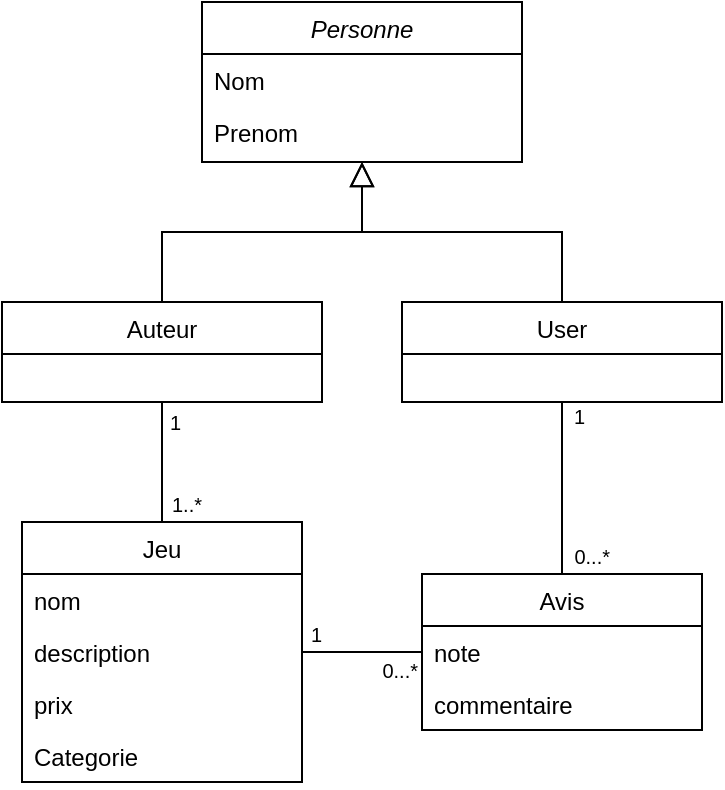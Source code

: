 <mxfile version="12.5.3" type="device"><diagram id="C5RBs43oDa-KdzZeNtuy" name="Page-1"><mxGraphModel dx="1422" dy="731" grid="1" gridSize="10" guides="1" tooltips="1" connect="1" arrows="1" fold="1" page="1" pageScale="1" pageWidth="827" pageHeight="1169" math="0" shadow="0"><root><mxCell id="WIyWlLk6GJQsqaUBKTNV-0"/><mxCell id="WIyWlLk6GJQsqaUBKTNV-1" parent="WIyWlLk6GJQsqaUBKTNV-0"/><mxCell id="zkfFHV4jXpPFQw0GAbJ--0" value="Personne" style="swimlane;fontStyle=2;align=center;verticalAlign=top;childLayout=stackLayout;horizontal=1;startSize=26;horizontalStack=0;resizeParent=1;resizeLast=0;collapsible=1;marginBottom=0;rounded=0;shadow=0;strokeWidth=1;" parent="WIyWlLk6GJQsqaUBKTNV-1" vertex="1"><mxGeometry x="333" y="10" width="160" height="80" as="geometry"><mxRectangle x="230" y="140" width="160" height="26" as="alternateBounds"/></mxGeometry></mxCell><mxCell id="zkfFHV4jXpPFQw0GAbJ--1" value="Nom" style="text;align=left;verticalAlign=top;spacingLeft=4;spacingRight=4;overflow=hidden;rotatable=0;points=[[0,0.5],[1,0.5]];portConstraint=eastwest;" parent="zkfFHV4jXpPFQw0GAbJ--0" vertex="1"><mxGeometry y="26" width="160" height="26" as="geometry"/></mxCell><mxCell id="zkfFHV4jXpPFQw0GAbJ--2" value="Prenom" style="text;align=left;verticalAlign=top;spacingLeft=4;spacingRight=4;overflow=hidden;rotatable=0;points=[[0,0.5],[1,0.5]];portConstraint=eastwest;rounded=0;shadow=0;html=0;" parent="zkfFHV4jXpPFQw0GAbJ--0" vertex="1"><mxGeometry y="52" width="160" height="26" as="geometry"/></mxCell><mxCell id="zkfFHV4jXpPFQw0GAbJ--6" value="Auteur" style="swimlane;fontStyle=0;align=center;verticalAlign=top;childLayout=stackLayout;horizontal=1;startSize=26;horizontalStack=0;resizeParent=1;resizeLast=0;collapsible=1;marginBottom=0;rounded=0;shadow=0;strokeWidth=1;" parent="WIyWlLk6GJQsqaUBKTNV-1" vertex="1"><mxGeometry x="233" y="160" width="160" height="50" as="geometry"><mxRectangle x="130" y="380" width="160" height="26" as="alternateBounds"/></mxGeometry></mxCell><mxCell id="zkfFHV4jXpPFQw0GAbJ--12" value="" style="endArrow=block;endSize=10;endFill=0;shadow=0;strokeWidth=1;rounded=0;edgeStyle=elbowEdgeStyle;elbow=vertical;" parent="WIyWlLk6GJQsqaUBKTNV-1" source="zkfFHV4jXpPFQw0GAbJ--6" target="zkfFHV4jXpPFQw0GAbJ--0" edge="1"><mxGeometry width="160" relative="1" as="geometry"><mxPoint x="313" y="93" as="sourcePoint"/><mxPoint x="313" y="93" as="targetPoint"/></mxGeometry></mxCell><mxCell id="zkfFHV4jXpPFQw0GAbJ--13" value="User&#xA;" style="swimlane;fontStyle=0;align=center;verticalAlign=top;childLayout=stackLayout;horizontal=1;startSize=26;horizontalStack=0;resizeParent=1;resizeLast=0;collapsible=1;marginBottom=0;rounded=0;shadow=0;strokeWidth=1;" parent="WIyWlLk6GJQsqaUBKTNV-1" vertex="1"><mxGeometry x="433" y="160" width="160" height="50" as="geometry"><mxRectangle x="340" y="380" width="170" height="26" as="alternateBounds"/></mxGeometry></mxCell><mxCell id="zkfFHV4jXpPFQw0GAbJ--16" value="" style="endArrow=block;endSize=10;endFill=0;shadow=0;strokeWidth=1;rounded=0;edgeStyle=elbowEdgeStyle;elbow=vertical;" parent="WIyWlLk6GJQsqaUBKTNV-1" source="zkfFHV4jXpPFQw0GAbJ--13" target="zkfFHV4jXpPFQw0GAbJ--0" edge="1"><mxGeometry width="160" relative="1" as="geometry"><mxPoint x="323" y="263" as="sourcePoint"/><mxPoint x="423" y="161" as="targetPoint"/></mxGeometry></mxCell><mxCell id="NzIhIg9kYz5Ebigixv7_-0" value="Jeu" style="swimlane;fontStyle=0;childLayout=stackLayout;horizontal=1;startSize=26;fillColor=none;horizontalStack=0;resizeParent=1;resizeParentMax=0;resizeLast=0;collapsible=1;marginBottom=0;verticalAlign=top;" vertex="1" parent="WIyWlLk6GJQsqaUBKTNV-1"><mxGeometry x="243" y="270" width="140" height="130" as="geometry"/></mxCell><mxCell id="NzIhIg9kYz5Ebigixv7_-1" value="nom&#xA;" style="text;strokeColor=none;fillColor=none;align=left;verticalAlign=top;spacingLeft=4;spacingRight=4;overflow=hidden;rotatable=0;points=[[0,0.5],[1,0.5]];portConstraint=eastwest;" vertex="1" parent="NzIhIg9kYz5Ebigixv7_-0"><mxGeometry y="26" width="140" height="26" as="geometry"/></mxCell><mxCell id="NzIhIg9kYz5Ebigixv7_-2" value="description" style="text;strokeColor=none;fillColor=none;align=left;verticalAlign=top;spacingLeft=4;spacingRight=4;overflow=hidden;rotatable=0;points=[[0,0.5],[1,0.5]];portConstraint=eastwest;" vertex="1" parent="NzIhIg9kYz5Ebigixv7_-0"><mxGeometry y="52" width="140" height="26" as="geometry"/></mxCell><mxCell id="NzIhIg9kYz5Ebigixv7_-3" value="prix" style="text;strokeColor=none;fillColor=none;align=left;verticalAlign=top;spacingLeft=4;spacingRight=4;overflow=hidden;rotatable=0;points=[[0,0.5],[1,0.5]];portConstraint=eastwest;" vertex="1" parent="NzIhIg9kYz5Ebigixv7_-0"><mxGeometry y="78" width="140" height="26" as="geometry"/></mxCell><mxCell id="NzIhIg9kYz5Ebigixv7_-4" value="Categorie" style="text;strokeColor=none;fillColor=none;align=left;verticalAlign=top;spacingLeft=4;spacingRight=4;overflow=hidden;rotatable=0;points=[[0,0.5],[1,0.5]];portConstraint=eastwest;" vertex="1" parent="NzIhIg9kYz5Ebigixv7_-0"><mxGeometry y="104" width="140" height="26" as="geometry"/></mxCell><mxCell id="NzIhIg9kYz5Ebigixv7_-6" value="Avis" style="swimlane;fontStyle=0;childLayout=stackLayout;horizontal=1;startSize=26;fillColor=none;horizontalStack=0;resizeParent=1;resizeParentMax=0;resizeLast=0;collapsible=1;marginBottom=0;" vertex="1" parent="WIyWlLk6GJQsqaUBKTNV-1"><mxGeometry x="443" y="296" width="140" height="78" as="geometry"/></mxCell><mxCell id="NzIhIg9kYz5Ebigixv7_-7" value="note" style="text;strokeColor=none;fillColor=none;align=left;verticalAlign=top;spacingLeft=4;spacingRight=4;overflow=hidden;rotatable=0;points=[[0,0.5],[1,0.5]];portConstraint=eastwest;" vertex="1" parent="NzIhIg9kYz5Ebigixv7_-6"><mxGeometry y="26" width="140" height="26" as="geometry"/></mxCell><mxCell id="NzIhIg9kYz5Ebigixv7_-8" value="commentaire" style="text;strokeColor=none;fillColor=none;align=left;verticalAlign=top;spacingLeft=4;spacingRight=4;overflow=hidden;rotatable=0;points=[[0,0.5],[1,0.5]];portConstraint=eastwest;" vertex="1" parent="NzIhIg9kYz5Ebigixv7_-6"><mxGeometry y="52" width="140" height="26" as="geometry"/></mxCell><mxCell id="NzIhIg9kYz5Ebigixv7_-13" value="" style="endArrow=none;html=1;edgeStyle=orthogonalEdgeStyle;entryX=0.5;entryY=0;entryDx=0;entryDy=0;exitX=0.5;exitY=1;exitDx=0;exitDy=0;" edge="1" parent="WIyWlLk6GJQsqaUBKTNV-1" source="zkfFHV4jXpPFQw0GAbJ--6" target="NzIhIg9kYz5Ebigixv7_-0"><mxGeometry relative="1" as="geometry"><mxPoint x="130" y="250" as="sourcePoint"/><mxPoint x="290" y="250" as="targetPoint"/></mxGeometry></mxCell><mxCell id="NzIhIg9kYz5Ebigixv7_-14" value="1" style="resizable=0;html=1;align=left;verticalAlign=bottom;labelBackgroundColor=#ffffff;fontSize=10;" connectable="0" vertex="1" parent="NzIhIg9kYz5Ebigixv7_-13"><mxGeometry x="-1" relative="1" as="geometry"><mxPoint x="2" y="18" as="offset"/></mxGeometry></mxCell><mxCell id="NzIhIg9kYz5Ebigixv7_-15" value="1..*" style="resizable=0;html=1;align=right;verticalAlign=bottom;labelBackgroundColor=#ffffff;fontSize=10;" connectable="0" vertex="1" parent="NzIhIg9kYz5Ebigixv7_-13"><mxGeometry x="1" relative="1" as="geometry"><mxPoint x="20" y="-1" as="offset"/></mxGeometry></mxCell><mxCell id="NzIhIg9kYz5Ebigixv7_-16" value="" style="endArrow=none;html=1;edgeStyle=orthogonalEdgeStyle;exitX=0.5;exitY=1;exitDx=0;exitDy=0;entryX=0.5;entryY=0;entryDx=0;entryDy=0;" edge="1" parent="WIyWlLk6GJQsqaUBKTNV-1" source="zkfFHV4jXpPFQw0GAbJ--13" target="NzIhIg9kYz5Ebigixv7_-6"><mxGeometry relative="1" as="geometry"><mxPoint x="510" y="250" as="sourcePoint"/><mxPoint x="670" y="250" as="targetPoint"/></mxGeometry></mxCell><mxCell id="NzIhIg9kYz5Ebigixv7_-17" value="1" style="resizable=0;html=1;align=left;verticalAlign=bottom;labelBackgroundColor=#ffffff;fontSize=10;" connectable="0" vertex="1" parent="NzIhIg9kYz5Ebigixv7_-16"><mxGeometry x="-1" relative="1" as="geometry"><mxPoint x="4" y="15" as="offset"/></mxGeometry></mxCell><mxCell id="NzIhIg9kYz5Ebigixv7_-18" value="0...*" style="resizable=0;html=1;align=right;verticalAlign=bottom;labelBackgroundColor=#ffffff;fontSize=10;" connectable="0" vertex="1" parent="NzIhIg9kYz5Ebigixv7_-16"><mxGeometry x="1" relative="1" as="geometry"><mxPoint x="24" y="-1" as="offset"/></mxGeometry></mxCell><mxCell id="NzIhIg9kYz5Ebigixv7_-19" style="edgeStyle=orthogonalEdgeStyle;rounded=0;orthogonalLoop=1;jettySize=auto;html=1;exitX=0;exitY=0.5;exitDx=0;exitDy=0;entryX=1;entryY=0.5;entryDx=0;entryDy=0;endArrow=none;endFill=0;" edge="1" parent="WIyWlLk6GJQsqaUBKTNV-1" source="NzIhIg9kYz5Ebigixv7_-7" target="NzIhIg9kYz5Ebigixv7_-0"><mxGeometry relative="1" as="geometry"/></mxCell><mxCell id="NzIhIg9kYz5Ebigixv7_-20" value="0...*" style="resizable=0;html=1;align=right;verticalAlign=bottom;labelBackgroundColor=#ffffff;fontSize=10;" connectable="0" vertex="1" parent="WIyWlLk6GJQsqaUBKTNV-1"><mxGeometry x="417" y="353" as="geometry"><mxPoint x="24" y="-1" as="offset"/></mxGeometry></mxCell><mxCell id="NzIhIg9kYz5Ebigixv7_-21" value="&lt;div&gt;1&lt;/div&gt;" style="resizable=0;html=1;align=right;verticalAlign=bottom;labelBackgroundColor=#ffffff;fontSize=10;" connectable="0" vertex="1" parent="WIyWlLk6GJQsqaUBKTNV-1"><mxGeometry x="369" y="335" as="geometry"><mxPoint x="24" y="-1" as="offset"/></mxGeometry></mxCell></root></mxGraphModel></diagram></mxfile>